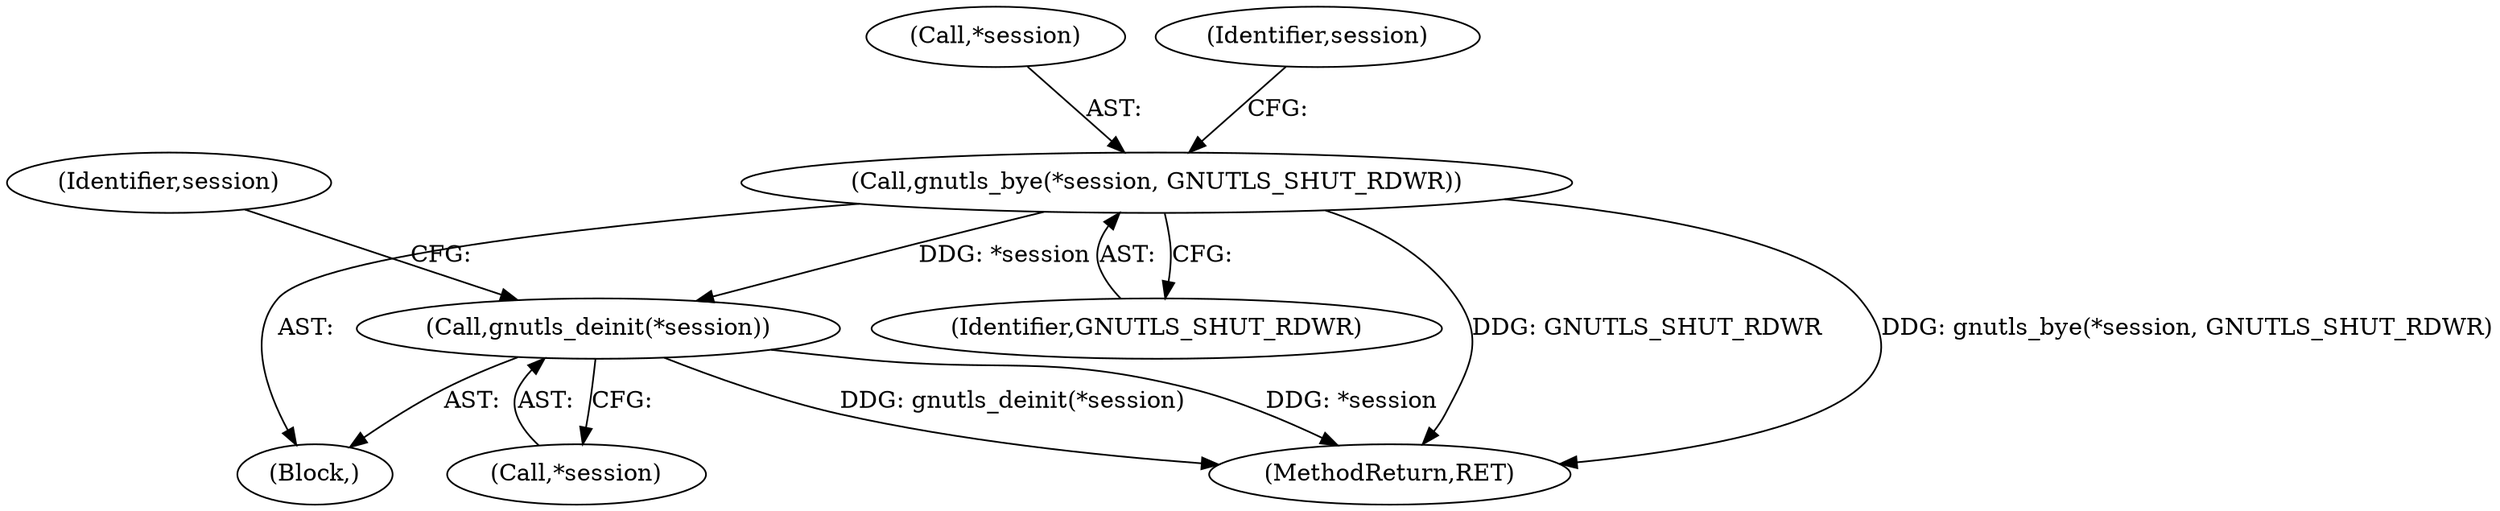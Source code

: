 digraph "1_pacemaker_564f7cc2a51dcd2f28ab12a13394f31be5aa3c93_2@pointer" {
"1000450" [label="(Call,gnutls_bye(*session, GNUTLS_SHUT_RDWR))"];
"1000454" [label="(Call,gnutls_deinit(*session))"];
"1000450" [label="(Call,gnutls_bye(*session, GNUTLS_SHUT_RDWR))"];
"1000455" [label="(Call,*session)"];
"1000449" [label="(Block,)"];
"1000465" [label="(MethodReturn,RET)"];
"1000454" [label="(Call,gnutls_deinit(*session))"];
"1000451" [label="(Call,*session)"];
"1000458" [label="(Identifier,session)"];
"1000453" [label="(Identifier,GNUTLS_SHUT_RDWR)"];
"1000456" [label="(Identifier,session)"];
"1000450" -> "1000449"  [label="AST: "];
"1000450" -> "1000453"  [label="CFG: "];
"1000451" -> "1000450"  [label="AST: "];
"1000453" -> "1000450"  [label="AST: "];
"1000456" -> "1000450"  [label="CFG: "];
"1000450" -> "1000465"  [label="DDG: gnutls_bye(*session, GNUTLS_SHUT_RDWR)"];
"1000450" -> "1000465"  [label="DDG: GNUTLS_SHUT_RDWR"];
"1000450" -> "1000454"  [label="DDG: *session"];
"1000454" -> "1000449"  [label="AST: "];
"1000454" -> "1000455"  [label="CFG: "];
"1000455" -> "1000454"  [label="AST: "];
"1000458" -> "1000454"  [label="CFG: "];
"1000454" -> "1000465"  [label="DDG: *session"];
"1000454" -> "1000465"  [label="DDG: gnutls_deinit(*session)"];
}
